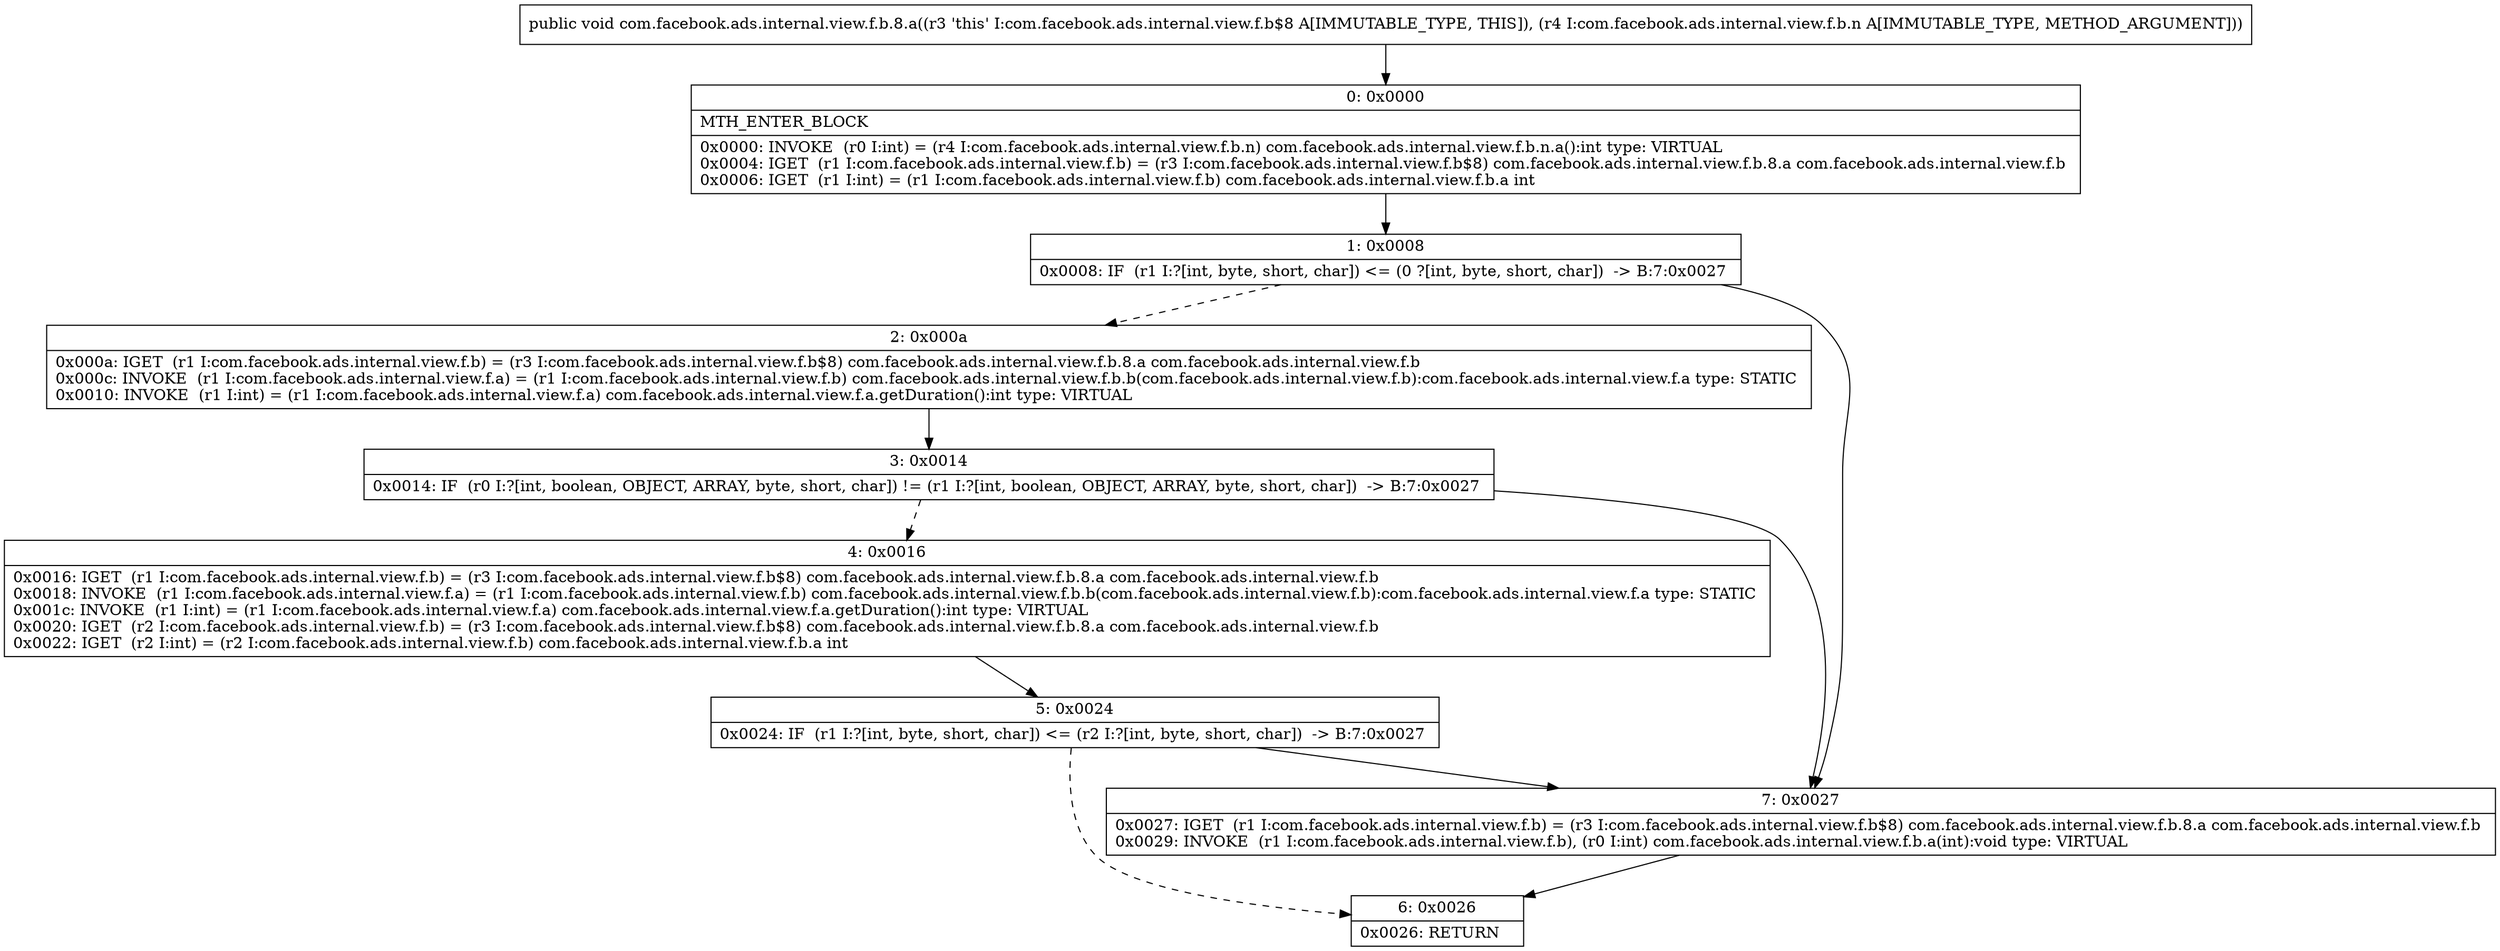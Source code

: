 digraph "CFG forcom.facebook.ads.internal.view.f.b.8.a(Lcom\/facebook\/ads\/internal\/view\/f\/b\/n;)V" {
Node_0 [shape=record,label="{0\:\ 0x0000|MTH_ENTER_BLOCK\l|0x0000: INVOKE  (r0 I:int) = (r4 I:com.facebook.ads.internal.view.f.b.n) com.facebook.ads.internal.view.f.b.n.a():int type: VIRTUAL \l0x0004: IGET  (r1 I:com.facebook.ads.internal.view.f.b) = (r3 I:com.facebook.ads.internal.view.f.b$8) com.facebook.ads.internal.view.f.b.8.a com.facebook.ads.internal.view.f.b \l0x0006: IGET  (r1 I:int) = (r1 I:com.facebook.ads.internal.view.f.b) com.facebook.ads.internal.view.f.b.a int \l}"];
Node_1 [shape=record,label="{1\:\ 0x0008|0x0008: IF  (r1 I:?[int, byte, short, char]) \<= (0 ?[int, byte, short, char])  \-\> B:7:0x0027 \l}"];
Node_2 [shape=record,label="{2\:\ 0x000a|0x000a: IGET  (r1 I:com.facebook.ads.internal.view.f.b) = (r3 I:com.facebook.ads.internal.view.f.b$8) com.facebook.ads.internal.view.f.b.8.a com.facebook.ads.internal.view.f.b \l0x000c: INVOKE  (r1 I:com.facebook.ads.internal.view.f.a) = (r1 I:com.facebook.ads.internal.view.f.b) com.facebook.ads.internal.view.f.b.b(com.facebook.ads.internal.view.f.b):com.facebook.ads.internal.view.f.a type: STATIC \l0x0010: INVOKE  (r1 I:int) = (r1 I:com.facebook.ads.internal.view.f.a) com.facebook.ads.internal.view.f.a.getDuration():int type: VIRTUAL \l}"];
Node_3 [shape=record,label="{3\:\ 0x0014|0x0014: IF  (r0 I:?[int, boolean, OBJECT, ARRAY, byte, short, char]) != (r1 I:?[int, boolean, OBJECT, ARRAY, byte, short, char])  \-\> B:7:0x0027 \l}"];
Node_4 [shape=record,label="{4\:\ 0x0016|0x0016: IGET  (r1 I:com.facebook.ads.internal.view.f.b) = (r3 I:com.facebook.ads.internal.view.f.b$8) com.facebook.ads.internal.view.f.b.8.a com.facebook.ads.internal.view.f.b \l0x0018: INVOKE  (r1 I:com.facebook.ads.internal.view.f.a) = (r1 I:com.facebook.ads.internal.view.f.b) com.facebook.ads.internal.view.f.b.b(com.facebook.ads.internal.view.f.b):com.facebook.ads.internal.view.f.a type: STATIC \l0x001c: INVOKE  (r1 I:int) = (r1 I:com.facebook.ads.internal.view.f.a) com.facebook.ads.internal.view.f.a.getDuration():int type: VIRTUAL \l0x0020: IGET  (r2 I:com.facebook.ads.internal.view.f.b) = (r3 I:com.facebook.ads.internal.view.f.b$8) com.facebook.ads.internal.view.f.b.8.a com.facebook.ads.internal.view.f.b \l0x0022: IGET  (r2 I:int) = (r2 I:com.facebook.ads.internal.view.f.b) com.facebook.ads.internal.view.f.b.a int \l}"];
Node_5 [shape=record,label="{5\:\ 0x0024|0x0024: IF  (r1 I:?[int, byte, short, char]) \<= (r2 I:?[int, byte, short, char])  \-\> B:7:0x0027 \l}"];
Node_6 [shape=record,label="{6\:\ 0x0026|0x0026: RETURN   \l}"];
Node_7 [shape=record,label="{7\:\ 0x0027|0x0027: IGET  (r1 I:com.facebook.ads.internal.view.f.b) = (r3 I:com.facebook.ads.internal.view.f.b$8) com.facebook.ads.internal.view.f.b.8.a com.facebook.ads.internal.view.f.b \l0x0029: INVOKE  (r1 I:com.facebook.ads.internal.view.f.b), (r0 I:int) com.facebook.ads.internal.view.f.b.a(int):void type: VIRTUAL \l}"];
MethodNode[shape=record,label="{public void com.facebook.ads.internal.view.f.b.8.a((r3 'this' I:com.facebook.ads.internal.view.f.b$8 A[IMMUTABLE_TYPE, THIS]), (r4 I:com.facebook.ads.internal.view.f.b.n A[IMMUTABLE_TYPE, METHOD_ARGUMENT])) }"];
MethodNode -> Node_0;
Node_0 -> Node_1;
Node_1 -> Node_2[style=dashed];
Node_1 -> Node_7;
Node_2 -> Node_3;
Node_3 -> Node_4[style=dashed];
Node_3 -> Node_7;
Node_4 -> Node_5;
Node_5 -> Node_6[style=dashed];
Node_5 -> Node_7;
Node_7 -> Node_6;
}


